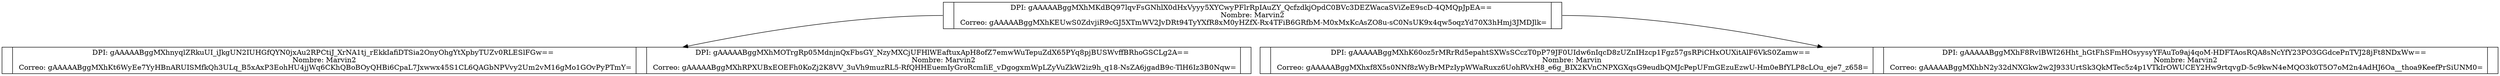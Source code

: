 digraph G{
node[shape=record]
node0xc000164450[label="<f0>|<f1>DPI: gAAAAABggMXhMKdBQ97lqvFsGNhlX0dHxVyyy5XYCwyPFlrRpIAuZY_QcfzdkjOpdC0BVc3DEZWacaSViZeE9scD-4QMQpJpEA== \n Nombre: Marvin2 \n Correo: gAAAAABggMXhKEUwS0ZdvjiR9cGJ5XTmWV2JvDRt94TyYXfR8xM0yHZfX-Rx4TFiB6GRfbM-M0xMxKcAsZO8u-sC0NsUK9x4qw5oqzYd70X3hHmj3JMDJlk= |<f2>"]
node0xc000164510[label="<f0>|<f1>DPI: gAAAAABggMXhnyqlZRkuUI_iJkgUN2IUHGfQYN0jxAu2RPCtiJ_XrNA1tj_rEkkIafiDTSia2OnyOhgYtXpbyTUZv0RLESlFGw== \n Nombre: Marvin2 \n Correo: gAAAAABggMXhKt6WyEe7YyHBnARUISMfkQh3ULq_B5xAxP3EohHU4jjWq6CKhQBoBOyQHBi6CpaL7Jxwwx45S1CL6QAGbNPVvy2Um2vM16gMo1GOvPyPTmY= |<f2>|<f3>DPI: gAAAAABggMXhMOTrgRp05MdnjnQxFbsGY_NzyMXCjUFHlWEaftuxApH8ofZ7emwWuTepuZdX65PYq8pjBUSWvffBRhoGSCLg2A== \n Nombre: Marvin2 \n Correo: gAAAAABggMXhRPXUBxEOEFh0KoZj2K8VV_3uVh9muzRL5-RfQHHEuemIyGroRcmIiE_vDgogxmWpLZyVuZkW2iz9h_q18-NsZA6jgadB9c-TlH6Iz3B0Nqw= |<f4>"]
node0xc000164450:f0->node0xc000164510
node0xc0001644b0[label="<f0>|<f1>DPI: gAAAAABggMXhK60oz5rMRrRd5epahtSXWsSCczT0pP79JF0UIdw6nIqcD8zUZnIHzcp1Fgz57gsRPiCHxOUXitAlF6VkS0Zamw== \n Nombre: Marvin \n Correo: gAAAAABggMXhxf8X5s0NNf8zWyBrMPzIypWWaRuxz6UohRVxH8_e6g_BIX2KVnCNPXGXqsG9eudbQMJcPepUFmGEzuEzwU-Hm0eBfYLP8cLOu_eje7_z658= |<f2>|<f3>DPI: gAAAAABggMXhF8RvlBWI26Hht_hGtFhSFmHOsyysyYFAuTo9aj4qoM-HDFTAosRQA8sNcYfY23PO3GGdcePnTVJ28jFt8NDxWw== \n Nombre: Marvin2 \n Correo: gAAAAABggMXhbN2y32dNXGkw2w2J933UrtSk3QkMTec5z4p1VTkIrOWUCEY2Hw9rtqvgD-5c9kwN4eMQO3k0T5O7oM2n4AdHJ6Oa__thoa9KeefPrSiUNM0= |<f4>"]
node0xc000164450:f2->node0xc0001644b0
}